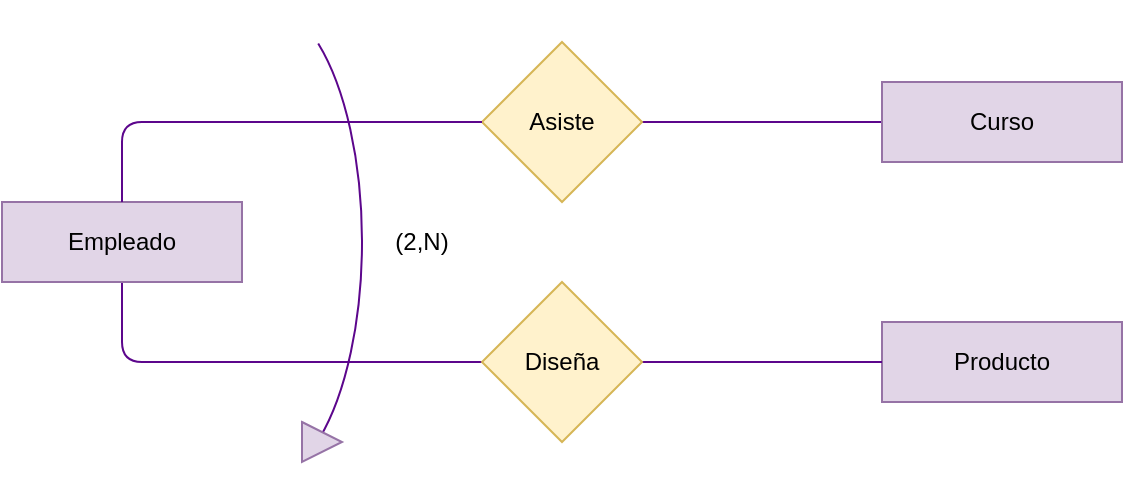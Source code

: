 <mxfile>
    <diagram id="6gfDzhR8UG0JMTbnyaS-" name="Page-1">
        <mxGraphModel dx="778" dy="606" grid="1" gridSize="10" guides="1" tooltips="1" connect="1" arrows="1" fold="1" page="1" pageScale="1" pageWidth="850" pageHeight="1100" math="0" shadow="0">
            <root>
                <mxCell id="0"/>
                <mxCell id="1" parent="0"/>
                <mxCell id="19" style="edgeStyle=none;html=1;exitX=0;exitY=0.5;exitDx=0;exitDy=0;entryX=1;entryY=0.5;entryDx=0;entryDy=0;endArrow=none;endFill=0;strokeColor=#5C068C;" parent="1" source="34" target="17" edge="1">
                    <mxGeometry relative="1" as="geometry">
                        <mxPoint x="440" y="220" as="sourcePoint"/>
                    </mxGeometry>
                </mxCell>
                <mxCell id="38" style="edgeStyle=none;html=1;exitX=0.5;exitY=1;exitDx=0;exitDy=0;entryX=0;entryY=0.5;entryDx=0;entryDy=0;fontColor=#5C068C;endArrow=none;endFill=0;strokeColor=#5C068C;" parent="1" source="16" target="36" edge="1">
                    <mxGeometry relative="1" as="geometry">
                        <Array as="points">
                            <mxPoint x="60" y="340"/>
                        </Array>
                    </mxGeometry>
                </mxCell>
                <mxCell id="16" value="Empleado" style="rounded=0;whiteSpace=wrap;html=1;fillColor=#e1d5e7;strokeColor=#9673a6;" parent="1" vertex="1">
                    <mxGeometry y="260" width="120" height="40" as="geometry"/>
                </mxCell>
                <mxCell id="20" style="edgeStyle=none;html=1;entryX=0.5;entryY=0;entryDx=0;entryDy=0;endArrow=none;endFill=0;strokeColor=#5C068C;startArrow=none;" parent="1" target="16" edge="1">
                    <mxGeometry relative="1" as="geometry">
                        <mxPoint x="170" y="220" as="sourcePoint"/>
                        <Array as="points">
                            <mxPoint x="60" y="220"/>
                        </Array>
                    </mxGeometry>
                </mxCell>
                <mxCell id="17" value="Asiste" style="rhombus;whiteSpace=wrap;html=1;fillColor=#fff2cc;strokeColor=#d6b656;" parent="1" vertex="1">
                    <mxGeometry x="240" y="180" width="80" height="80" as="geometry"/>
                </mxCell>
                <mxCell id="34" value="Curso" style="rounded=0;whiteSpace=wrap;html=1;fillColor=#e1d5e7;strokeColor=#9673a6;" parent="1" vertex="1">
                    <mxGeometry x="440" y="200" width="120" height="40" as="geometry"/>
                </mxCell>
                <mxCell id="35" value="Producto" style="rounded=0;whiteSpace=wrap;html=1;fillColor=#e1d5e7;strokeColor=#9673a6;" parent="1" vertex="1">
                    <mxGeometry x="440" y="320" width="120" height="40" as="geometry"/>
                </mxCell>
                <mxCell id="37" style="edgeStyle=none;html=1;exitX=1;exitY=0.5;exitDx=0;exitDy=0;entryX=0;entryY=0.5;entryDx=0;entryDy=0;endArrow=none;endFill=0;fontColor=#5C068C;strokeColor=#5C068C;" parent="1" source="36" target="35" edge="1">
                    <mxGeometry relative="1" as="geometry"/>
                </mxCell>
                <mxCell id="36" value="Diseña" style="rhombus;whiteSpace=wrap;html=1;fillColor=#fff2cc;strokeColor=#d6b656;" parent="1" vertex="1">
                    <mxGeometry x="240" y="300" width="80" height="80" as="geometry"/>
                </mxCell>
                <mxCell id="46" value="" style="edgeStyle=none;html=1;exitX=0;exitY=0.5;exitDx=0;exitDy=0;endArrow=none;endFill=0;strokeColor=#5C068C;" parent="1" source="17" edge="1">
                    <mxGeometry relative="1" as="geometry">
                        <mxPoint x="240" y="220" as="sourcePoint"/>
                        <mxPoint x="170" y="220" as="targetPoint"/>
                        <Array as="points"/>
                    </mxGeometry>
                </mxCell>
                <mxCell id="47" value="" style="verticalLabelPosition=bottom;verticalAlign=top;html=1;shape=mxgraph.basic.arc;startAngle=0.595;endAngle=0.903;fontColor=#5C068C;rotation=-180;strokeColor=#5C068C;" parent="1" vertex="1">
                    <mxGeometry x="80" y="160" width="100" height="240" as="geometry"/>
                </mxCell>
                <mxCell id="51" value="" style="triangle;whiteSpace=wrap;html=1;fillColor=#e1d5e7;strokeColor=#9673a6;" parent="1" vertex="1">
                    <mxGeometry x="150" y="370" width="20" height="20" as="geometry"/>
                </mxCell>
                <mxCell id="52" value="(2,N)" style="text;html=1;strokeColor=none;fillColor=none;align=center;verticalAlign=middle;whiteSpace=wrap;rounded=0;" vertex="1" parent="1">
                    <mxGeometry x="180" y="265" width="60" height="30" as="geometry"/>
                </mxCell>
            </root>
        </mxGraphModel>
    </diagram>
</mxfile>